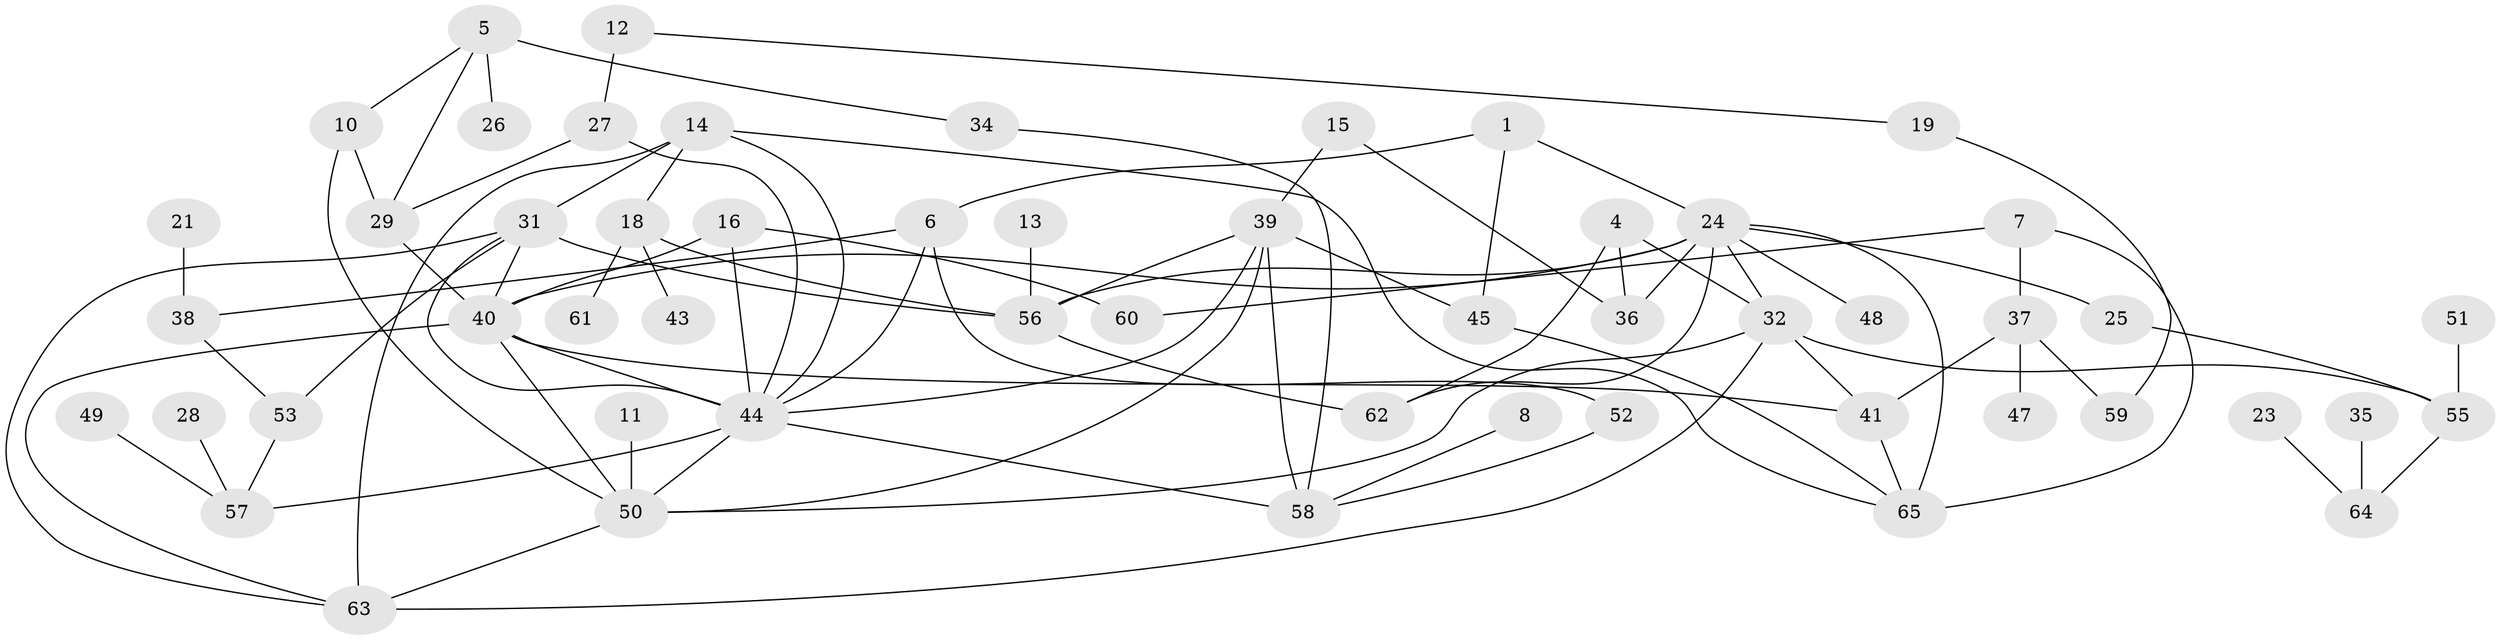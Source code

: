 // original degree distribution, {4: 0.15384615384615385, 3: 0.23846153846153847, 0: 0.07692307692307693, 5: 0.06923076923076923, 2: 0.25384615384615383, 1: 0.18461538461538463, 8: 0.007692307692307693, 6: 0.015384615384615385}
// Generated by graph-tools (version 1.1) at 2025/00/03/09/25 03:00:45]
// undirected, 54 vertices, 88 edges
graph export_dot {
graph [start="1"]
  node [color=gray90,style=filled];
  1;
  4;
  5;
  6;
  7;
  8;
  10;
  11;
  12;
  13;
  14;
  15;
  16;
  18;
  19;
  21;
  23;
  24;
  25;
  26;
  27;
  28;
  29;
  31;
  32;
  34;
  35;
  36;
  37;
  38;
  39;
  40;
  41;
  43;
  44;
  45;
  47;
  48;
  49;
  50;
  51;
  52;
  53;
  55;
  56;
  57;
  58;
  59;
  60;
  61;
  62;
  63;
  64;
  65;
  1 -- 6 [weight=1.0];
  1 -- 24 [weight=1.0];
  1 -- 45 [weight=1.0];
  4 -- 32 [weight=1.0];
  4 -- 36 [weight=1.0];
  4 -- 62 [weight=1.0];
  5 -- 10 [weight=1.0];
  5 -- 26 [weight=1.0];
  5 -- 29 [weight=1.0];
  5 -- 34 [weight=1.0];
  6 -- 38 [weight=1.0];
  6 -- 44 [weight=1.0];
  6 -- 52 [weight=1.0];
  7 -- 37 [weight=1.0];
  7 -- 60 [weight=1.0];
  7 -- 65 [weight=1.0];
  8 -- 58 [weight=1.0];
  10 -- 29 [weight=1.0];
  10 -- 50 [weight=1.0];
  11 -- 50 [weight=1.0];
  12 -- 19 [weight=1.0];
  12 -- 27 [weight=1.0];
  13 -- 56 [weight=1.0];
  14 -- 18 [weight=1.0];
  14 -- 31 [weight=1.0];
  14 -- 44 [weight=1.0];
  14 -- 63 [weight=1.0];
  14 -- 65 [weight=1.0];
  15 -- 36 [weight=1.0];
  15 -- 39 [weight=1.0];
  16 -- 40 [weight=2.0];
  16 -- 44 [weight=1.0];
  16 -- 60 [weight=1.0];
  18 -- 43 [weight=1.0];
  18 -- 56 [weight=1.0];
  18 -- 61 [weight=1.0];
  19 -- 59 [weight=1.0];
  21 -- 38 [weight=1.0];
  23 -- 64 [weight=1.0];
  24 -- 25 [weight=1.0];
  24 -- 32 [weight=1.0];
  24 -- 36 [weight=1.0];
  24 -- 40 [weight=1.0];
  24 -- 48 [weight=1.0];
  24 -- 56 [weight=1.0];
  24 -- 62 [weight=2.0];
  24 -- 65 [weight=2.0];
  25 -- 55 [weight=1.0];
  27 -- 29 [weight=1.0];
  27 -- 44 [weight=1.0];
  28 -- 57 [weight=1.0];
  29 -- 40 [weight=2.0];
  31 -- 40 [weight=1.0];
  31 -- 44 [weight=1.0];
  31 -- 53 [weight=1.0];
  31 -- 56 [weight=1.0];
  31 -- 63 [weight=1.0];
  32 -- 41 [weight=2.0];
  32 -- 50 [weight=1.0];
  32 -- 55 [weight=1.0];
  32 -- 63 [weight=1.0];
  34 -- 58 [weight=1.0];
  35 -- 64 [weight=1.0];
  37 -- 41 [weight=1.0];
  37 -- 47 [weight=1.0];
  37 -- 59 [weight=1.0];
  38 -- 53 [weight=1.0];
  39 -- 44 [weight=1.0];
  39 -- 45 [weight=1.0];
  39 -- 50 [weight=1.0];
  39 -- 56 [weight=1.0];
  39 -- 58 [weight=1.0];
  40 -- 41 [weight=2.0];
  40 -- 44 [weight=1.0];
  40 -- 50 [weight=2.0];
  40 -- 63 [weight=1.0];
  41 -- 65 [weight=1.0];
  44 -- 50 [weight=2.0];
  44 -- 57 [weight=1.0];
  44 -- 58 [weight=1.0];
  45 -- 65 [weight=1.0];
  49 -- 57 [weight=1.0];
  50 -- 63 [weight=1.0];
  51 -- 55 [weight=1.0];
  52 -- 58 [weight=1.0];
  53 -- 57 [weight=1.0];
  55 -- 64 [weight=1.0];
  56 -- 62 [weight=1.0];
}
